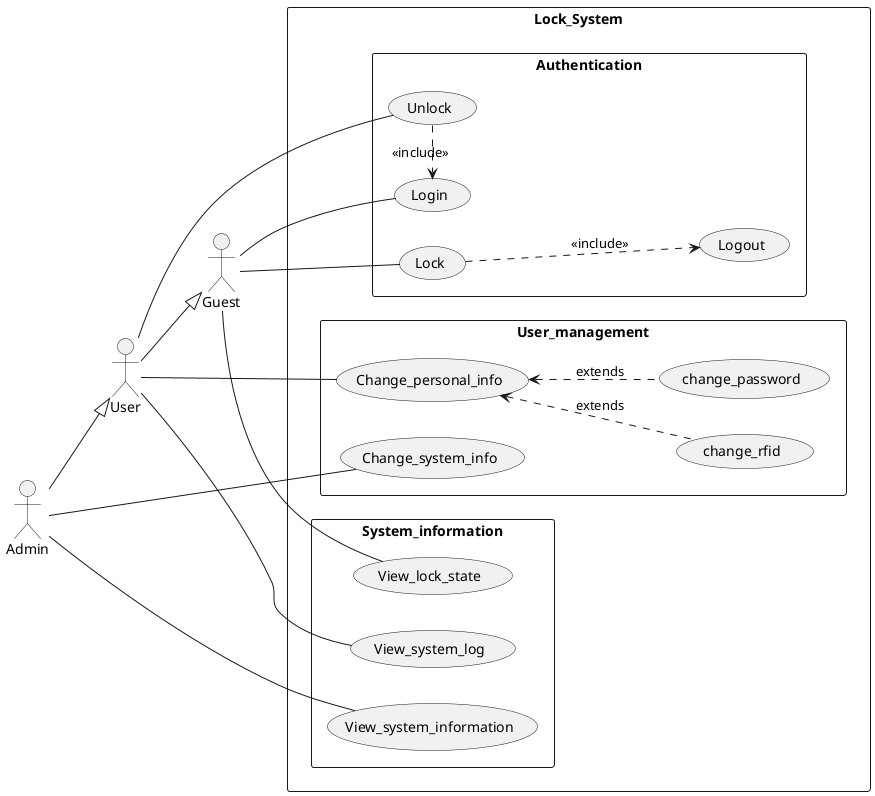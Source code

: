 @startuml usecase_1_full_function
left to right direction
actor Admin as ad 
actor User as us 
actor Guest as gu 
rectangle Lock_System {
    rectangle Authentication {
        usecase Login as lg  
        usecase Lock as l 
        usecase Unlock as unl 
        usecase Logout as lo 
        unl .> lg : <<include>>
        l ..> lo : <<include>>
    }
    rectangle User_management {
        usecase Change_personal_info as cpi
        usecase Change_system_info as csi 
        usecase change_password
        usecase change_rfid
        cpi <.. change_password : extends
        cpi <.. change_rfid : extends
    }
    rectangle System_information {
        usecase View_system_log as vl 
        usecase View_system_information as vsi 
        usecase View_lock_state as vls  
    }
}

us --|> gu 
ad --|> us 

gu -- lg 
gu -- l 
gu -- vls 

us -- unl 
us -- cpi
us -- vl

ad -- vsi 
ad -- csi 

@enduml